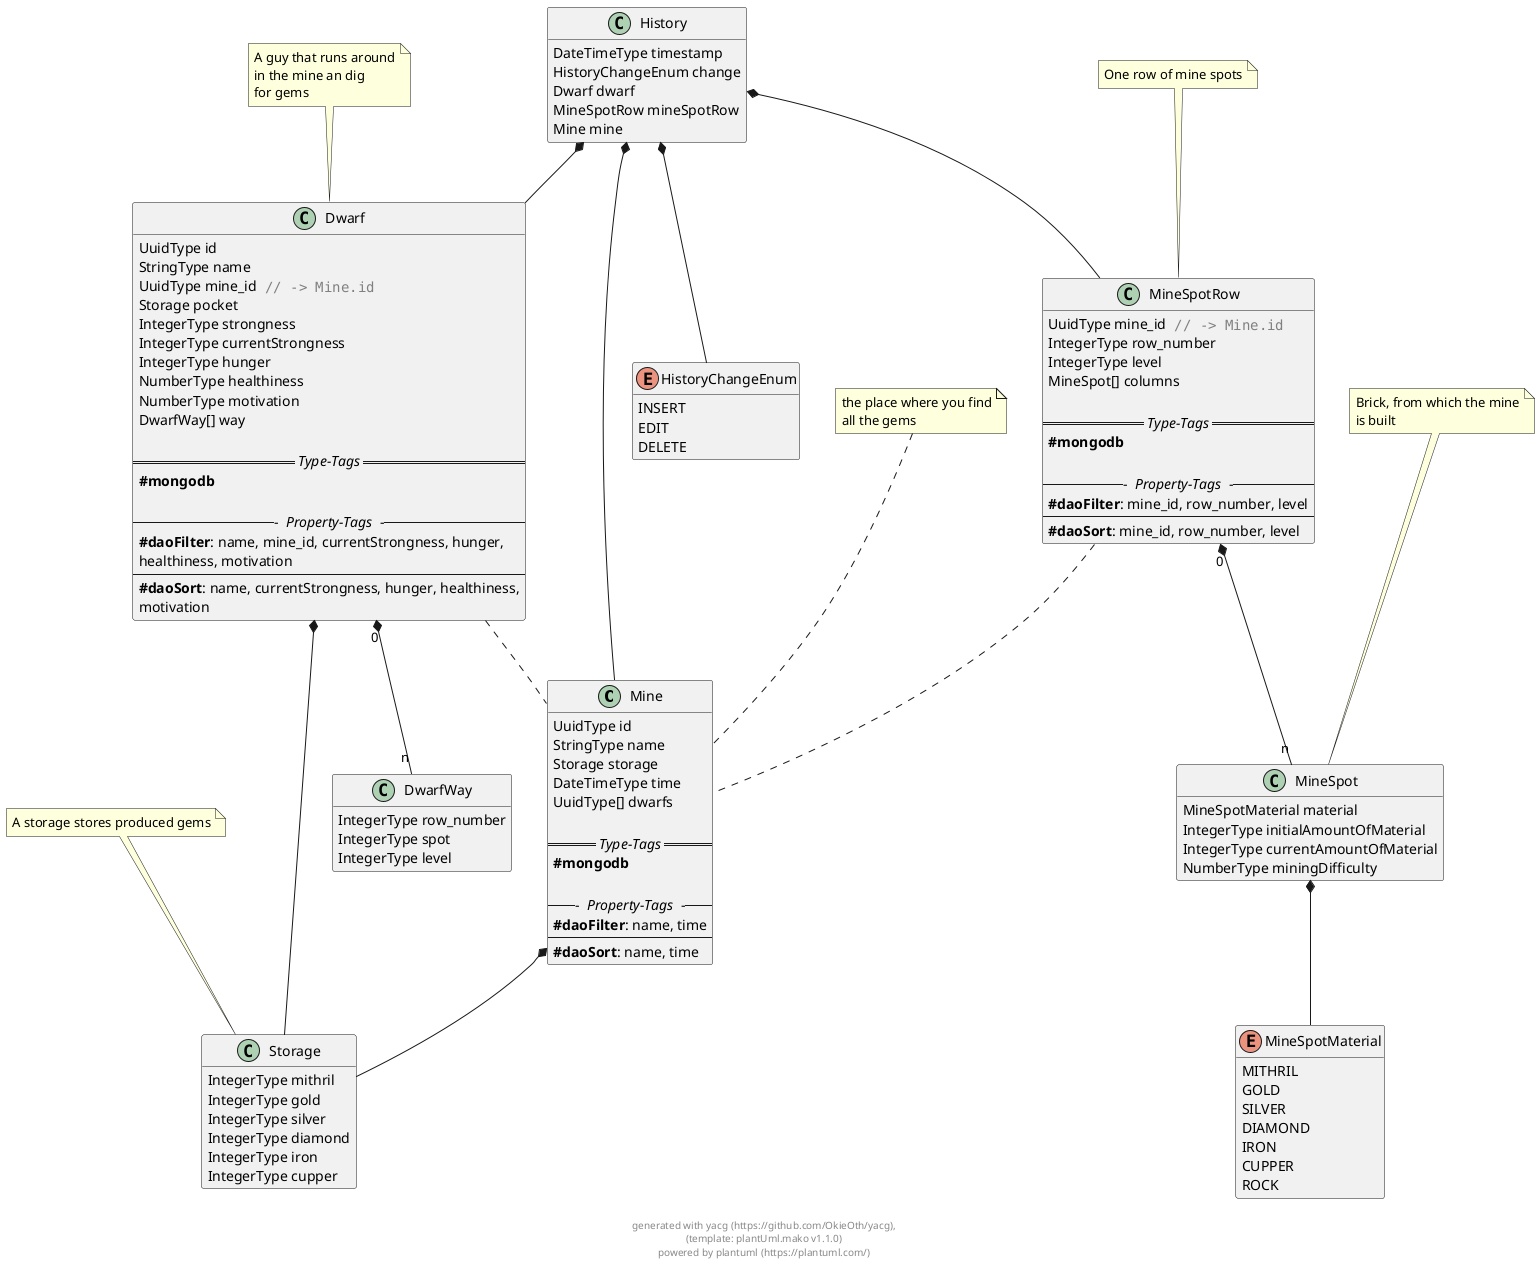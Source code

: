 
@startuml
hide empty methods

class Mine {
        UuidType id
        StringType name
        Storage storage
        DateTimeType time
        UuidType[] dwarfs

        == // Type-Tags // ==
        **#mongodb**
        
        --- // Property-Tags // ---
        **#daoFilter**: name, time
        --
        **#daoSort**: name, time
}

note top: the place where you find\nall the gems

class Storage {
        IntegerType mithril
        IntegerType gold
        IntegerType silver
        IntegerType diamond
        IntegerType iron
        IntegerType cupper
        
}

note top: A storage stores produced gems

enum MineSpotMaterial {
    MITHRIL
    GOLD
    SILVER
    DIAMOND
    IRON
    CUPPER
    ROCK
}


class MineSpot {
        MineSpotMaterial material
        IntegerType initialAmountOfMaterial
        IntegerType currentAmountOfMaterial
        NumberType miningDifficulty
        
}

note top: Brick, from which the mine\nis built

class MineSpotRow {
        UuidType mine_id<color:grey>"" // -> Mine.id""</color>
        IntegerType row_number
        IntegerType level
        MineSpot[] columns

        == // Type-Tags // ==
        **#mongodb**
        
        --- // Property-Tags // ---
        **#daoFilter**: mine_id, row_number, level
        --
        **#daoSort**: mine_id, row_number, level
}

note top: One row of mine spots

class Dwarf {
        UuidType id
        StringType name
        UuidType mine_id<color:grey>"" // -> Mine.id""</color>
        Storage pocket
        IntegerType strongness
        IntegerType currentStrongness
        IntegerType hunger
        NumberType healthiness
        NumberType motivation
        DwarfWay[] way

        == // Type-Tags // ==
        **#mongodb**
        
        --- // Property-Tags // ---
        **#daoFilter**: name, mine_id, currentStrongness, hunger, 
healthiness, motivation
        --
        **#daoSort**: name, currentStrongness, hunger, healthiness, 
motivation
}

note top: A guy that runs around\nin the mine an dig\nfor gems

class DwarfWay {
        IntegerType row_number
        IntegerType spot
        IntegerType level
        
}


class History {
        DateTimeType timestamp
        HistoryChangeEnum change
        Dwarf dwarf
        MineSpotRow mineSpotRow
        Mine mine
        
}


enum HistoryChangeEnum {
    INSERT
    EDIT
    DELETE
}



    


Mine  *--  Storage
            



    






    
    
MineSpot  *--  MineSpotMaterial
            




    

MineSpotRow .. Mine
            


MineSpotRow "0" *-- "n" MineSpot
            

    



Dwarf .. Mine
            
Dwarf  *--  Storage
            






Dwarf "0" *-- "n" DwarfWay
            

    



    

History  *--  HistoryChangeEnum
            

History  *--  Dwarf
            

History  *--  MineSpotRow
            

History  *--  Mine
            

    

footer \ngenerated with yacg (https://github.com/OkieOth/yacg),\n(template: plantUml.mako v1.1.0)\npowered by plantuml (https://plantuml.com/)
@enduml
